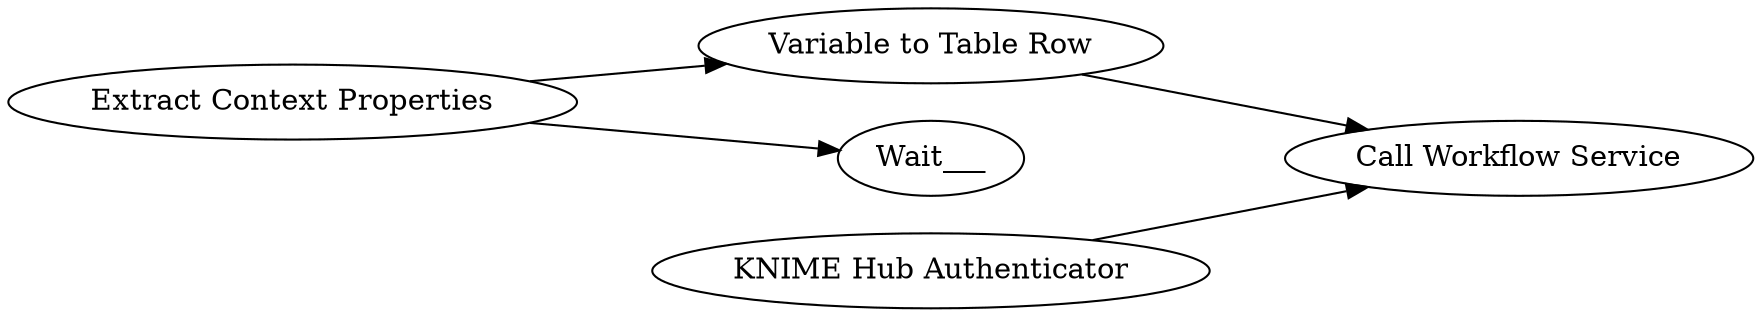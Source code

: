 digraph {
	2 -> 3
	5 -> 4
	2 -> 1
	3 -> 4
	5 [label="KNIME Hub Authenticator"]
	1 [label=Wait___]
	4 [label="Call Workflow Service"]
	3 [label="Variable to Table Row"]
	2 [label="Extract Context Properties"]
	rankdir=LR
}
